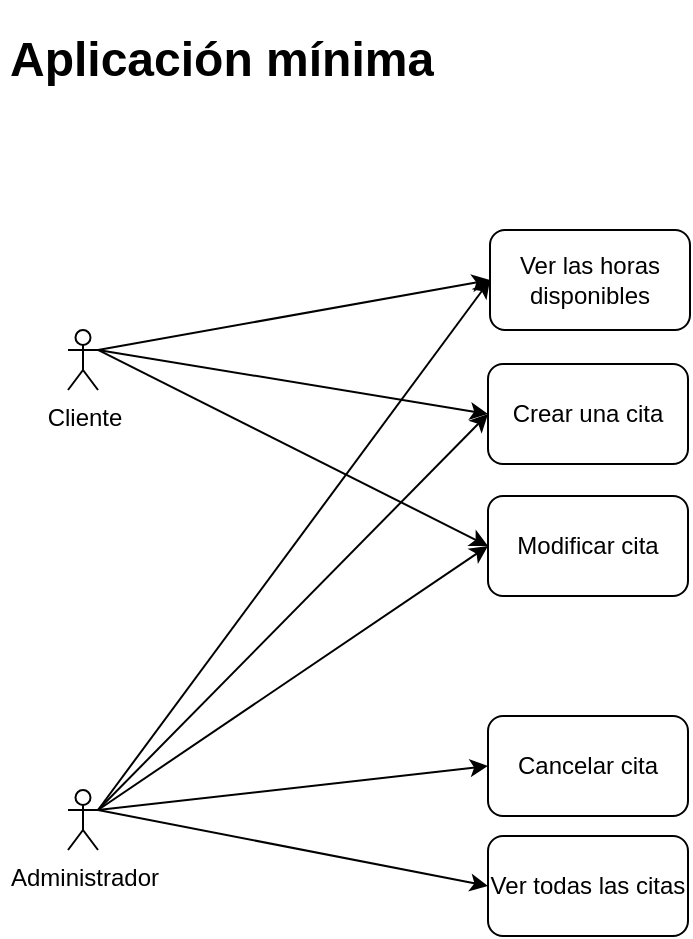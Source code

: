 <mxfile version="21.1.4" type="github">
  <diagram name="Página-1" id="Qt1nAESgiJqlnCuuWWPx">
    <mxGraphModel dx="1062" dy="752" grid="1" gridSize="10" guides="1" tooltips="1" connect="1" arrows="1" fold="1" page="1" pageScale="1" pageWidth="413" pageHeight="583" math="0" shadow="0">
      <root>
        <mxCell id="0" />
        <mxCell id="1" parent="0" />
        <mxCell id="VtspZWB62kBOYUSOH2-3-1" value="Cliente" style="shape=umlActor;verticalLabelPosition=bottom;verticalAlign=top;html=1;outlineConnect=0;" vertex="1" parent="1">
          <mxGeometry x="51" y="165" width="15" height="30" as="geometry" />
        </mxCell>
        <mxCell id="VtspZWB62kBOYUSOH2-3-2" value="&lt;div&gt;Administrador&lt;/div&gt;" style="shape=umlActor;verticalLabelPosition=bottom;verticalAlign=top;html=1;outlineConnect=0;" vertex="1" parent="1">
          <mxGeometry x="51" y="395" width="15" height="30" as="geometry" />
        </mxCell>
        <mxCell id="VtspZWB62kBOYUSOH2-3-4" value="Ver las horas disponibles" style="rounded=1;whiteSpace=wrap;html=1;" vertex="1" parent="1">
          <mxGeometry x="262" y="115" width="100" height="50" as="geometry" />
        </mxCell>
        <mxCell id="VtspZWB62kBOYUSOH2-3-5" value="Crear una cita" style="rounded=1;whiteSpace=wrap;html=1;" vertex="1" parent="1">
          <mxGeometry x="261" y="182" width="100" height="50" as="geometry" />
        </mxCell>
        <mxCell id="VtspZWB62kBOYUSOH2-3-6" value="Modificar cita" style="rounded=1;whiteSpace=wrap;html=1;" vertex="1" parent="1">
          <mxGeometry x="261" y="248" width="100" height="50" as="geometry" />
        </mxCell>
        <mxCell id="VtspZWB62kBOYUSOH2-3-9" value="" style="endArrow=classic;html=1;rounded=0;exitX=1;exitY=0.333;exitDx=0;exitDy=0;exitPerimeter=0;entryX=0;entryY=0.5;entryDx=0;entryDy=0;" edge="1" parent="1" source="VtspZWB62kBOYUSOH2-3-1" target="VtspZWB62kBOYUSOH2-3-4">
          <mxGeometry width="50" height="50" relative="1" as="geometry">
            <mxPoint x="81" y="185" as="sourcePoint" />
            <mxPoint x="131" y="135" as="targetPoint" />
          </mxGeometry>
        </mxCell>
        <mxCell id="VtspZWB62kBOYUSOH2-3-10" value="" style="endArrow=classic;html=1;rounded=0;exitX=1;exitY=0.333;exitDx=0;exitDy=0;exitPerimeter=0;entryX=0;entryY=0.5;entryDx=0;entryDy=0;" edge="1" parent="1" source="VtspZWB62kBOYUSOH2-3-1" target="VtspZWB62kBOYUSOH2-3-5">
          <mxGeometry width="50" height="50" relative="1" as="geometry">
            <mxPoint x="76" y="185" as="sourcePoint" />
            <mxPoint x="179" y="137" as="targetPoint" />
          </mxGeometry>
        </mxCell>
        <mxCell id="VtspZWB62kBOYUSOH2-3-11" value="" style="endArrow=classic;html=1;rounded=0;entryX=0;entryY=0.5;entryDx=0;entryDy=0;exitX=1;exitY=0.333;exitDx=0;exitDy=0;exitPerimeter=0;" edge="1" parent="1" source="VtspZWB62kBOYUSOH2-3-1" target="VtspZWB62kBOYUSOH2-3-6">
          <mxGeometry width="50" height="50" relative="1" as="geometry">
            <mxPoint x="121" y="305" as="sourcePoint" />
            <mxPoint x="178" y="204" as="targetPoint" />
          </mxGeometry>
        </mxCell>
        <mxCell id="VtspZWB62kBOYUSOH2-3-12" value="" style="endArrow=classic;html=1;rounded=0;exitX=1;exitY=0.333;exitDx=0;exitDy=0;exitPerimeter=0;entryX=0;entryY=0.5;entryDx=0;entryDy=0;" edge="1" parent="1" source="VtspZWB62kBOYUSOH2-3-2" target="VtspZWB62kBOYUSOH2-3-5">
          <mxGeometry width="50" height="50" relative="1" as="geometry">
            <mxPoint x="86" y="195" as="sourcePoint" />
            <mxPoint x="188" y="214" as="targetPoint" />
          </mxGeometry>
        </mxCell>
        <mxCell id="VtspZWB62kBOYUSOH2-3-13" value="" style="endArrow=classic;html=1;rounded=0;exitX=1;exitY=0.333;exitDx=0;exitDy=0;exitPerimeter=0;entryX=0;entryY=0.5;entryDx=0;entryDy=0;" edge="1" parent="1" source="VtspZWB62kBOYUSOH2-3-2" target="VtspZWB62kBOYUSOH2-3-6">
          <mxGeometry width="50" height="50" relative="1" as="geometry">
            <mxPoint x="76" y="415" as="sourcePoint" />
            <mxPoint x="178" y="204" as="targetPoint" />
          </mxGeometry>
        </mxCell>
        <mxCell id="VtspZWB62kBOYUSOH2-3-14" value="" style="endArrow=classic;html=1;rounded=0;entryX=0;entryY=0.5;entryDx=0;entryDy=0;exitX=1;exitY=0.333;exitDx=0;exitDy=0;exitPerimeter=0;" edge="1" parent="1" source="VtspZWB62kBOYUSOH2-3-2" target="VtspZWB62kBOYUSOH2-3-4">
          <mxGeometry width="50" height="50" relative="1" as="geometry">
            <mxPoint x="281" y="425" as="sourcePoint" />
            <mxPoint x="188" y="214" as="targetPoint" />
          </mxGeometry>
        </mxCell>
        <mxCell id="VtspZWB62kBOYUSOH2-3-15" value="Cancelar cita" style="rounded=1;whiteSpace=wrap;html=1;" vertex="1" parent="1">
          <mxGeometry x="261" y="358" width="100" height="50" as="geometry" />
        </mxCell>
        <mxCell id="VtspZWB62kBOYUSOH2-3-16" value="" style="endArrow=classic;html=1;rounded=0;exitX=1;exitY=0.333;exitDx=0;exitDy=0;exitPerimeter=0;entryX=0;entryY=0.5;entryDx=0;entryDy=0;" edge="1" parent="1" source="VtspZWB62kBOYUSOH2-3-2" target="VtspZWB62kBOYUSOH2-3-15">
          <mxGeometry width="50" height="50" relative="1" as="geometry">
            <mxPoint x="76" y="415" as="sourcePoint" />
            <mxPoint x="178" y="270" as="targetPoint" />
          </mxGeometry>
        </mxCell>
        <mxCell id="VtspZWB62kBOYUSOH2-3-17" value="Ver todas las citas" style="rounded=1;whiteSpace=wrap;html=1;" vertex="1" parent="1">
          <mxGeometry x="261" y="418" width="100" height="50" as="geometry" />
        </mxCell>
        <mxCell id="VtspZWB62kBOYUSOH2-3-18" value="" style="endArrow=classic;html=1;rounded=0;exitX=1;exitY=0.333;exitDx=0;exitDy=0;exitPerimeter=0;entryX=0;entryY=0.5;entryDx=0;entryDy=0;" edge="1" parent="1" source="VtspZWB62kBOYUSOH2-3-2" target="VtspZWB62kBOYUSOH2-3-17">
          <mxGeometry width="50" height="50" relative="1" as="geometry">
            <mxPoint x="76" y="415" as="sourcePoint" />
            <mxPoint x="178" y="380" as="targetPoint" />
          </mxGeometry>
        </mxCell>
        <mxCell id="VtspZWB62kBOYUSOH2-3-20" value="&lt;h1&gt;Aplicación mínima&lt;br&gt;&lt;/h1&gt;" style="text;html=1;strokeColor=none;fillColor=none;spacing=5;spacingTop=-20;whiteSpace=wrap;overflow=hidden;rounded=0;" vertex="1" parent="1">
          <mxGeometry x="17" y="10" width="293" height="40" as="geometry" />
        </mxCell>
      </root>
    </mxGraphModel>
  </diagram>
</mxfile>

